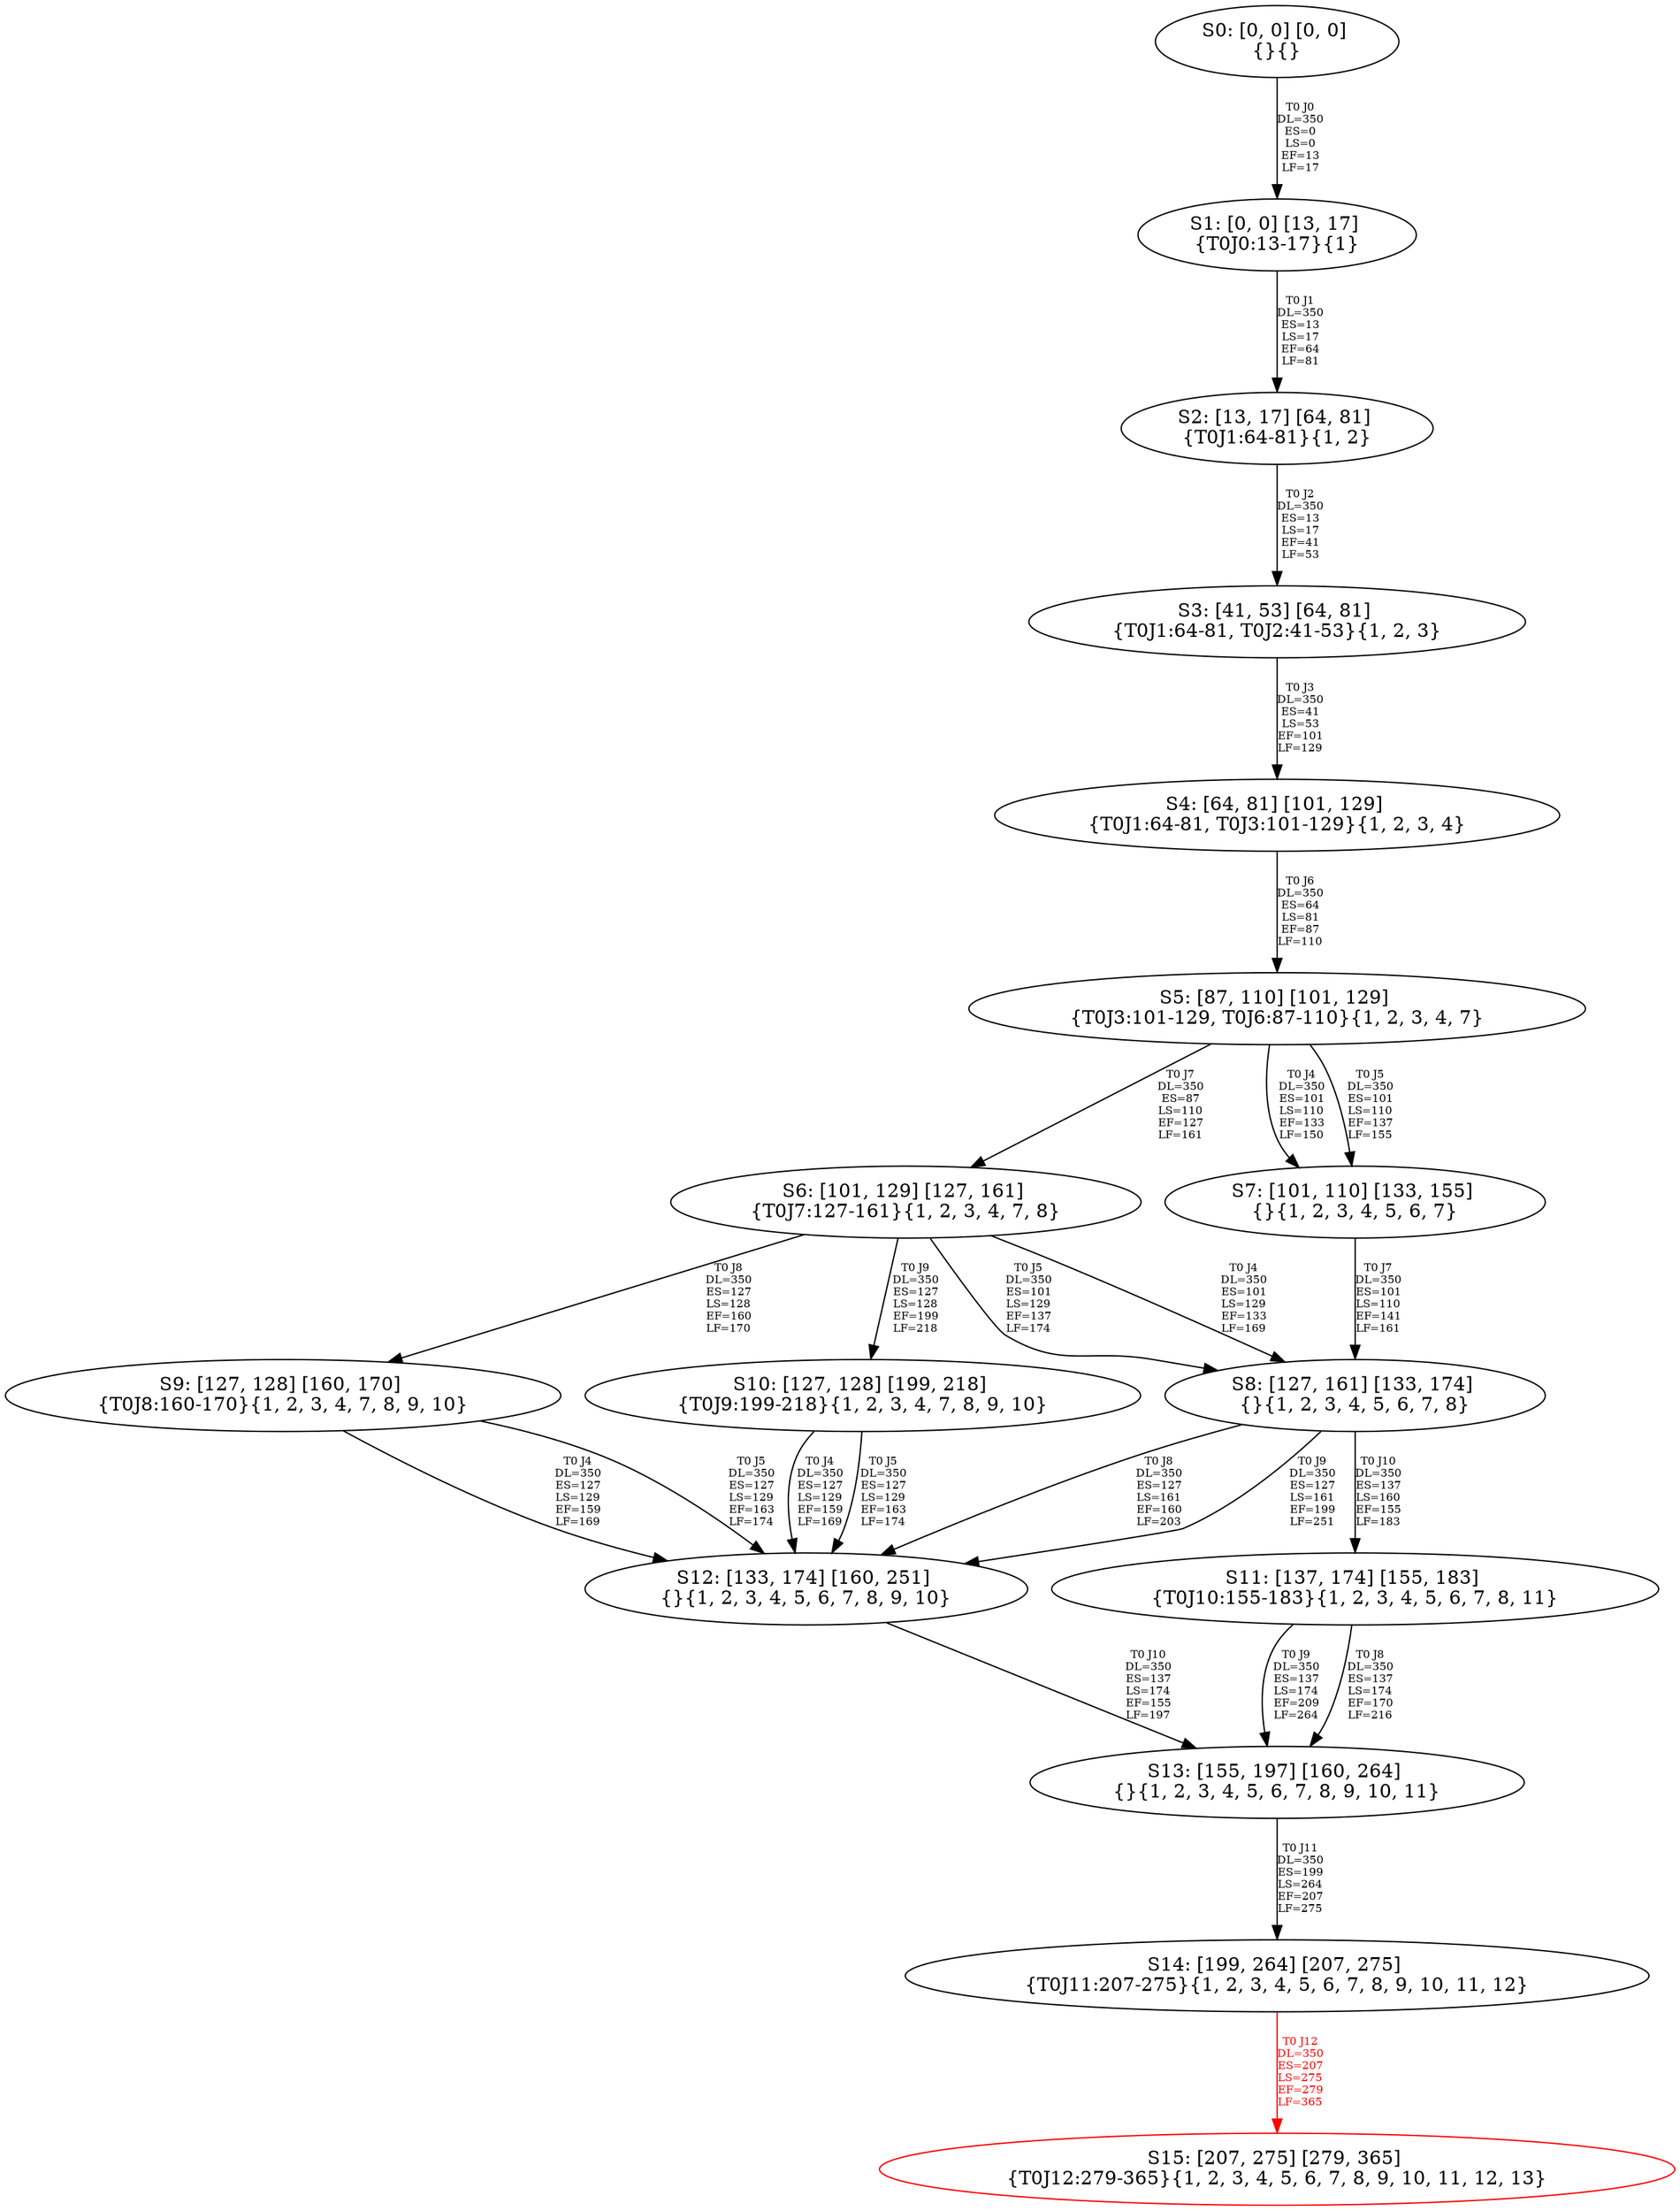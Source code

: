 digraph {
	S0[label="S0: [0, 0] [0, 0] \n{}{}"];
	S1[label="S1: [0, 0] [13, 17] \n{T0J0:13-17}{1}"];
	S2[label="S2: [13, 17] [64, 81] \n{T0J1:64-81}{1, 2}"];
	S3[label="S3: [41, 53] [64, 81] \n{T0J1:64-81, T0J2:41-53}{1, 2, 3}"];
	S4[label="S4: [64, 81] [101, 129] \n{T0J1:64-81, T0J3:101-129}{1, 2, 3, 4}"];
	S5[label="S5: [87, 110] [101, 129] \n{T0J3:101-129, T0J6:87-110}{1, 2, 3, 4, 7}"];
	S6[label="S6: [101, 129] [127, 161] \n{T0J7:127-161}{1, 2, 3, 4, 7, 8}"];
	S7[label="S7: [101, 110] [133, 155] \n{}{1, 2, 3, 4, 5, 6, 7}"];
	S8[label="S8: [127, 161] [133, 174] \n{}{1, 2, 3, 4, 5, 6, 7, 8}"];
	S9[label="S9: [127, 128] [160, 170] \n{T0J8:160-170}{1, 2, 3, 4, 7, 8, 9, 10}"];
	S10[label="S10: [127, 128] [199, 218] \n{T0J9:199-218}{1, 2, 3, 4, 7, 8, 9, 10}"];
	S11[label="S11: [137, 174] [155, 183] \n{T0J10:155-183}{1, 2, 3, 4, 5, 6, 7, 8, 11}"];
	S12[label="S12: [133, 174] [160, 251] \n{}{1, 2, 3, 4, 5, 6, 7, 8, 9, 10}"];
	S13[label="S13: [155, 197] [160, 264] \n{}{1, 2, 3, 4, 5, 6, 7, 8, 9, 10, 11}"];
	S14[label="S14: [199, 264] [207, 275] \n{T0J11:207-275}{1, 2, 3, 4, 5, 6, 7, 8, 9, 10, 11, 12}"];
	S15[label="S15: [207, 275] [279, 365] \n{T0J12:279-365}{1, 2, 3, 4, 5, 6, 7, 8, 9, 10, 11, 12, 13}"];
	S0 -> S1[label="T0 J0\nDL=350\nES=0\nLS=0\nEF=13\nLF=17",fontsize=8];
	S1 -> S2[label="T0 J1\nDL=350\nES=13\nLS=17\nEF=64\nLF=81",fontsize=8];
	S2 -> S3[label="T0 J2\nDL=350\nES=13\nLS=17\nEF=41\nLF=53",fontsize=8];
	S3 -> S4[label="T0 J3\nDL=350\nES=41\nLS=53\nEF=101\nLF=129",fontsize=8];
	S4 -> S5[label="T0 J6\nDL=350\nES=64\nLS=81\nEF=87\nLF=110",fontsize=8];
	S5 -> S7[label="T0 J4\nDL=350\nES=101\nLS=110\nEF=133\nLF=150",fontsize=8];
	S5 -> S7[label="T0 J5\nDL=350\nES=101\nLS=110\nEF=137\nLF=155",fontsize=8];
	S5 -> S6[label="T0 J7\nDL=350\nES=87\nLS=110\nEF=127\nLF=161",fontsize=8];
	S6 -> S8[label="T0 J4\nDL=350\nES=101\nLS=129\nEF=133\nLF=169",fontsize=8];
	S6 -> S8[label="T0 J5\nDL=350\nES=101\nLS=129\nEF=137\nLF=174",fontsize=8];
	S6 -> S9[label="T0 J8\nDL=350\nES=127\nLS=128\nEF=160\nLF=170",fontsize=8];
	S6 -> S10[label="T0 J9\nDL=350\nES=127\nLS=128\nEF=199\nLF=218",fontsize=8];
	S7 -> S8[label="T0 J7\nDL=350\nES=101\nLS=110\nEF=141\nLF=161",fontsize=8];
	S8 -> S12[label="T0 J8\nDL=350\nES=127\nLS=161\nEF=160\nLF=203",fontsize=8];
	S8 -> S12[label="T0 J9\nDL=350\nES=127\nLS=161\nEF=199\nLF=251",fontsize=8];
	S8 -> S11[label="T0 J10\nDL=350\nES=137\nLS=160\nEF=155\nLF=183",fontsize=8];
	S9 -> S12[label="T0 J4\nDL=350\nES=127\nLS=129\nEF=159\nLF=169",fontsize=8];
	S9 -> S12[label="T0 J5\nDL=350\nES=127\nLS=129\nEF=163\nLF=174",fontsize=8];
	S10 -> S12[label="T0 J4\nDL=350\nES=127\nLS=129\nEF=159\nLF=169",fontsize=8];
	S10 -> S12[label="T0 J5\nDL=350\nES=127\nLS=129\nEF=163\nLF=174",fontsize=8];
	S11 -> S13[label="T0 J8\nDL=350\nES=137\nLS=174\nEF=170\nLF=216",fontsize=8];
	S11 -> S13[label="T0 J9\nDL=350\nES=137\nLS=174\nEF=209\nLF=264",fontsize=8];
	S12 -> S13[label="T0 J10\nDL=350\nES=137\nLS=174\nEF=155\nLF=197",fontsize=8];
	S13 -> S14[label="T0 J11\nDL=350\nES=199\nLS=264\nEF=207\nLF=275",fontsize=8];
	S14 -> S15[label="T0 J12\nDL=350\nES=207\nLS=275\nEF=279\nLF=365",color=Red,fontcolor=Red,fontsize=8];
S15[color=Red];
}
